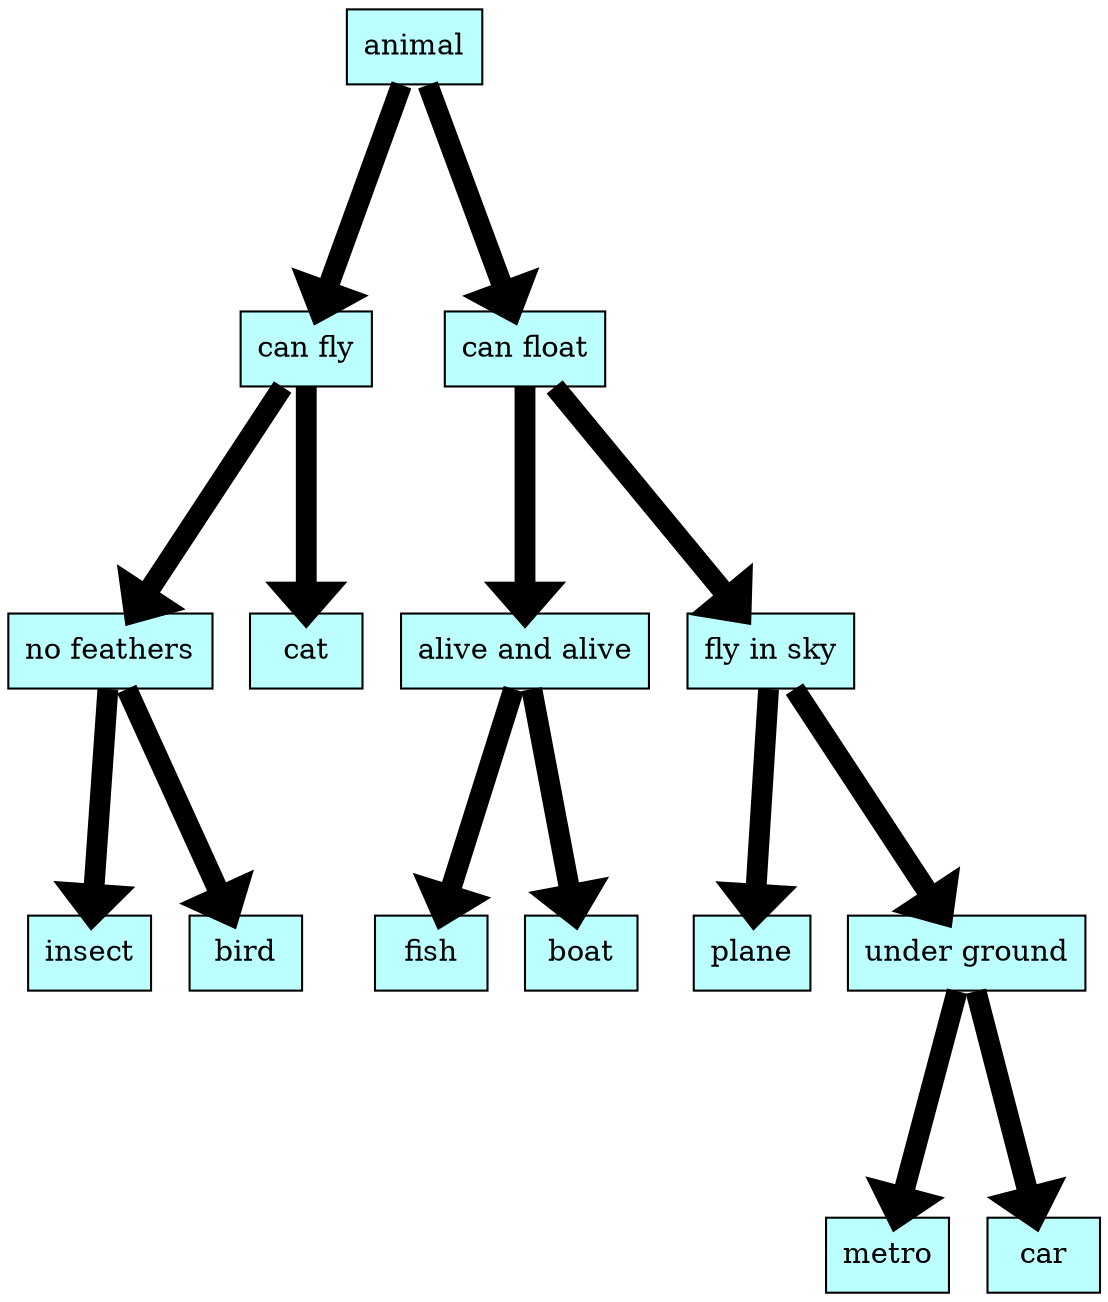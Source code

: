 digraph structs {    
rankdir = TB;        
graph [dpi = 200];   
ranksep = 1.5;       
edge[penwidth = 10]; 
cell0 [style = filled, color = black, fillcolor = paleturquoise1,
shape=record,label = " { <ptr> animal} " ];                         
cell1 [style = filled, color = black, fillcolor = paleturquoise1,
shape=record,label = " { <ptr> can fly} " ];                         
cell2 [style = filled, color = black, fillcolor = paleturquoise1,
shape=record,label = " { <ptr> no feathers} " ];                         
cell3 [style = filled, color = black, fillcolor = paleturquoise1,
shape=record,label = " { <ptr> insect} " ];                         
cell4 [style = filled, color = black, fillcolor = paleturquoise1,
shape=record,label = " { <ptr> bird} " ];                         
cell5 [style = filled, color = black, fillcolor = paleturquoise1,
shape=record,label = " { <ptr> cat} " ];                         
cell6 [style = filled, color = black, fillcolor = paleturquoise1,
shape=record,label = " { <ptr> can float} " ];                         
cell7 [style = filled, color = black, fillcolor = paleturquoise1,
shape=record,label = " { <ptr> alive and alive} " ];                         
cell8 [style = filled, color = black, fillcolor = paleturquoise1,
shape=record,label = " { <ptr> fish} " ];                         
cell9 [style = filled, color = black, fillcolor = paleturquoise1,
shape=record,label = " { <ptr> boat} " ];                         
cell10 [style = filled, color = black, fillcolor = paleturquoise1,
shape=record,label = " { <ptr> fly in sky} " ];                         
cell11 [style = filled, color = black, fillcolor = paleturquoise1,
shape=record,label = " { <ptr> plane} " ];                         
cell12 [style = filled, color = black, fillcolor = paleturquoise1,
shape=record,label = " { <ptr> under ground} " ];                         
cell13 [style = filled, color = black, fillcolor = paleturquoise1,
shape=record,label = " { <ptr> metro} " ];                         
cell14 [style = filled, color = black, fillcolor = paleturquoise1,
shape=record,label = " { <ptr> car} " ];                         
cell0 -> cell1;
cell1 -> cell2;
cell2 -> cell3;
cell2 -> cell4;
cell1 -> cell5;
cell0 -> cell6;
cell6 -> cell7;
cell7 -> cell8;
cell7 -> cell9;
cell6 -> cell10;
cell10 -> cell11;
cell10 -> cell12;
cell12 -> cell13;
cell12 -> cell14;
}

